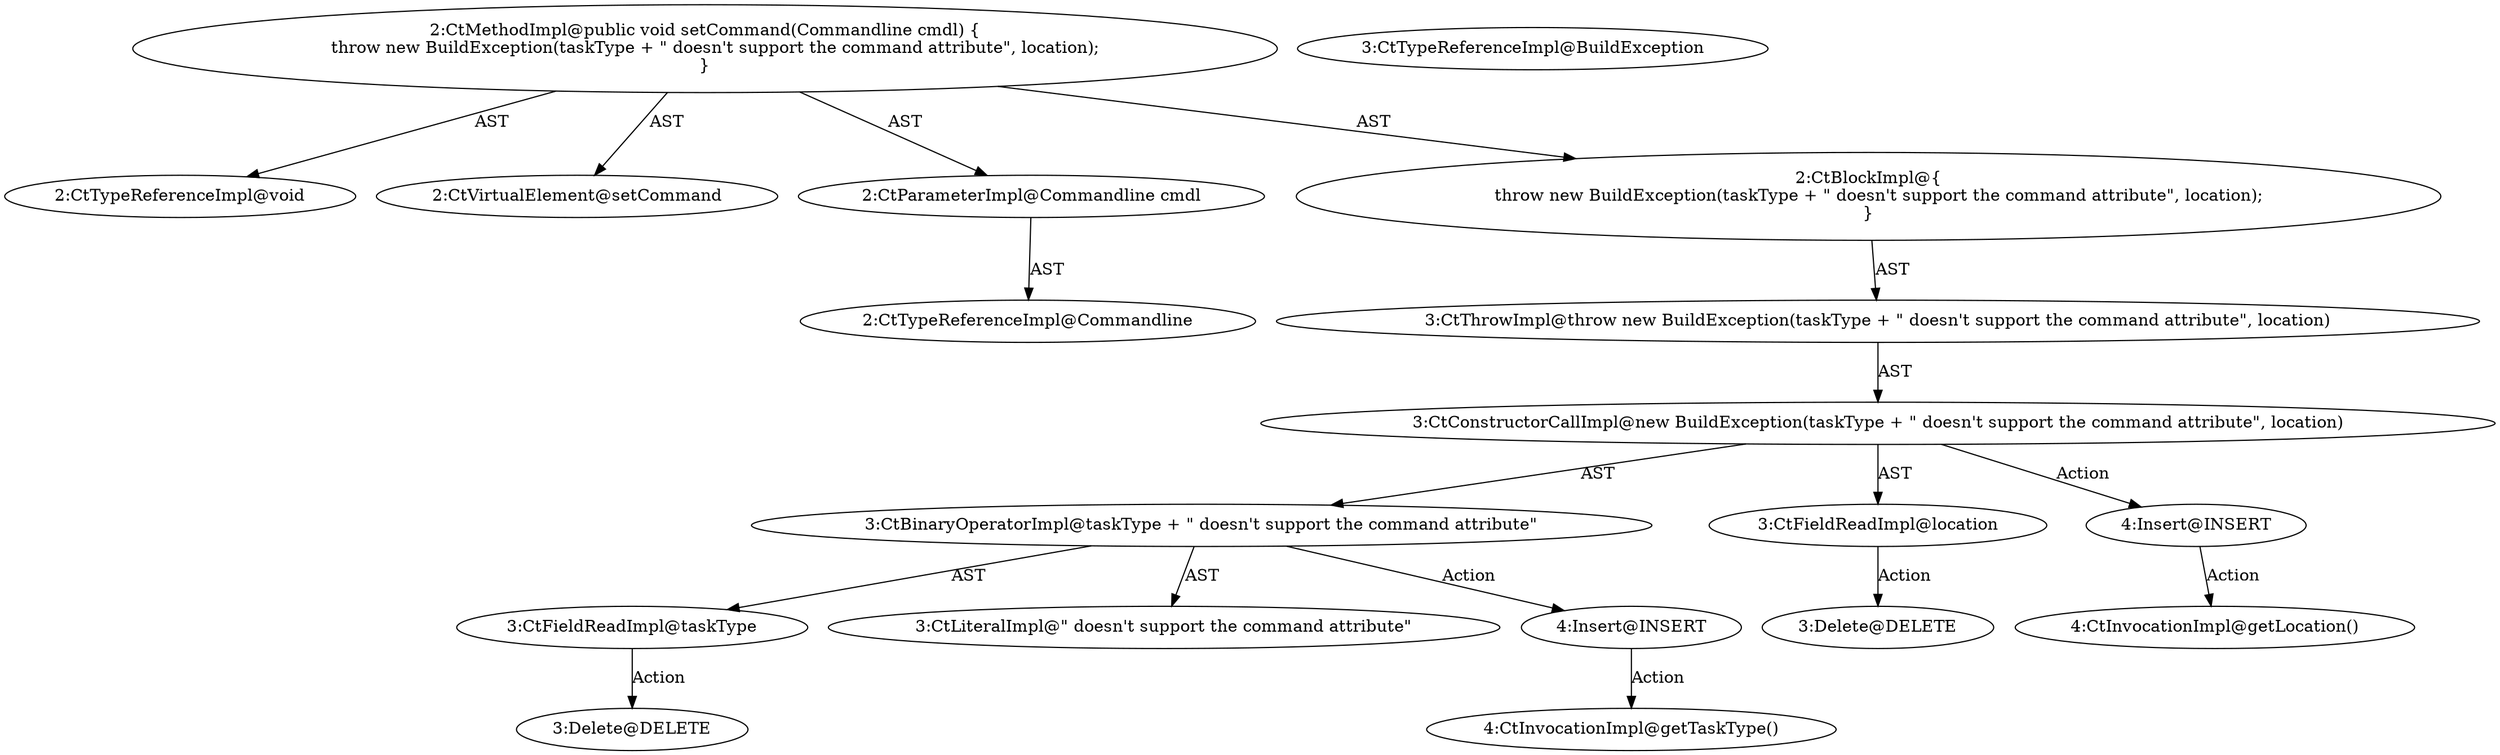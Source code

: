 digraph "setCommand#?,Commandline" {
0 [label="2:CtTypeReferenceImpl@void" shape=ellipse]
1 [label="2:CtVirtualElement@setCommand" shape=ellipse]
2 [label="2:CtParameterImpl@Commandline cmdl" shape=ellipse]
3 [label="2:CtTypeReferenceImpl@Commandline" shape=ellipse]
4 [label="3:CtTypeReferenceImpl@BuildException" shape=ellipse]
5 [label="3:CtFieldReadImpl@taskType" shape=ellipse]
6 [label="3:CtLiteralImpl@\" doesn\'t support the command attribute\"" shape=ellipse]
7 [label="3:CtBinaryOperatorImpl@taskType + \" doesn\'t support the command attribute\"" shape=ellipse]
8 [label="3:CtFieldReadImpl@location" shape=ellipse]
9 [label="3:CtConstructorCallImpl@new BuildException(taskType + \" doesn\'t support the command attribute\", location)" shape=ellipse]
10 [label="3:CtThrowImpl@throw new BuildException(taskType + \" doesn\'t support the command attribute\", location)" shape=ellipse]
11 [label="2:CtBlockImpl@\{
    throw new BuildException(taskType + \" doesn\'t support the command attribute\", location);
\}" shape=ellipse]
12 [label="2:CtMethodImpl@public void setCommand(Commandline cmdl) \{
    throw new BuildException(taskType + \" doesn\'t support the command attribute\", location);
\}" shape=ellipse]
13 [label="3:Delete@DELETE" shape=ellipse]
14 [label="3:Delete@DELETE" shape=ellipse]
15 [label="4:Insert@INSERT" shape=ellipse]
16 [label="4:CtInvocationImpl@getLocation()" shape=ellipse]
17 [label="4:Insert@INSERT" shape=ellipse]
18 [label="4:CtInvocationImpl@getTaskType()" shape=ellipse]
2 -> 3 [label="AST"];
5 -> 13 [label="Action"];
7 -> 5 [label="AST"];
7 -> 6 [label="AST"];
7 -> 17 [label="Action"];
8 -> 14 [label="Action"];
9 -> 7 [label="AST"];
9 -> 8 [label="AST"];
9 -> 15 [label="Action"];
10 -> 9 [label="AST"];
11 -> 10 [label="AST"];
12 -> 1 [label="AST"];
12 -> 0 [label="AST"];
12 -> 2 [label="AST"];
12 -> 11 [label="AST"];
15 -> 16 [label="Action"];
17 -> 18 [label="Action"];
}
